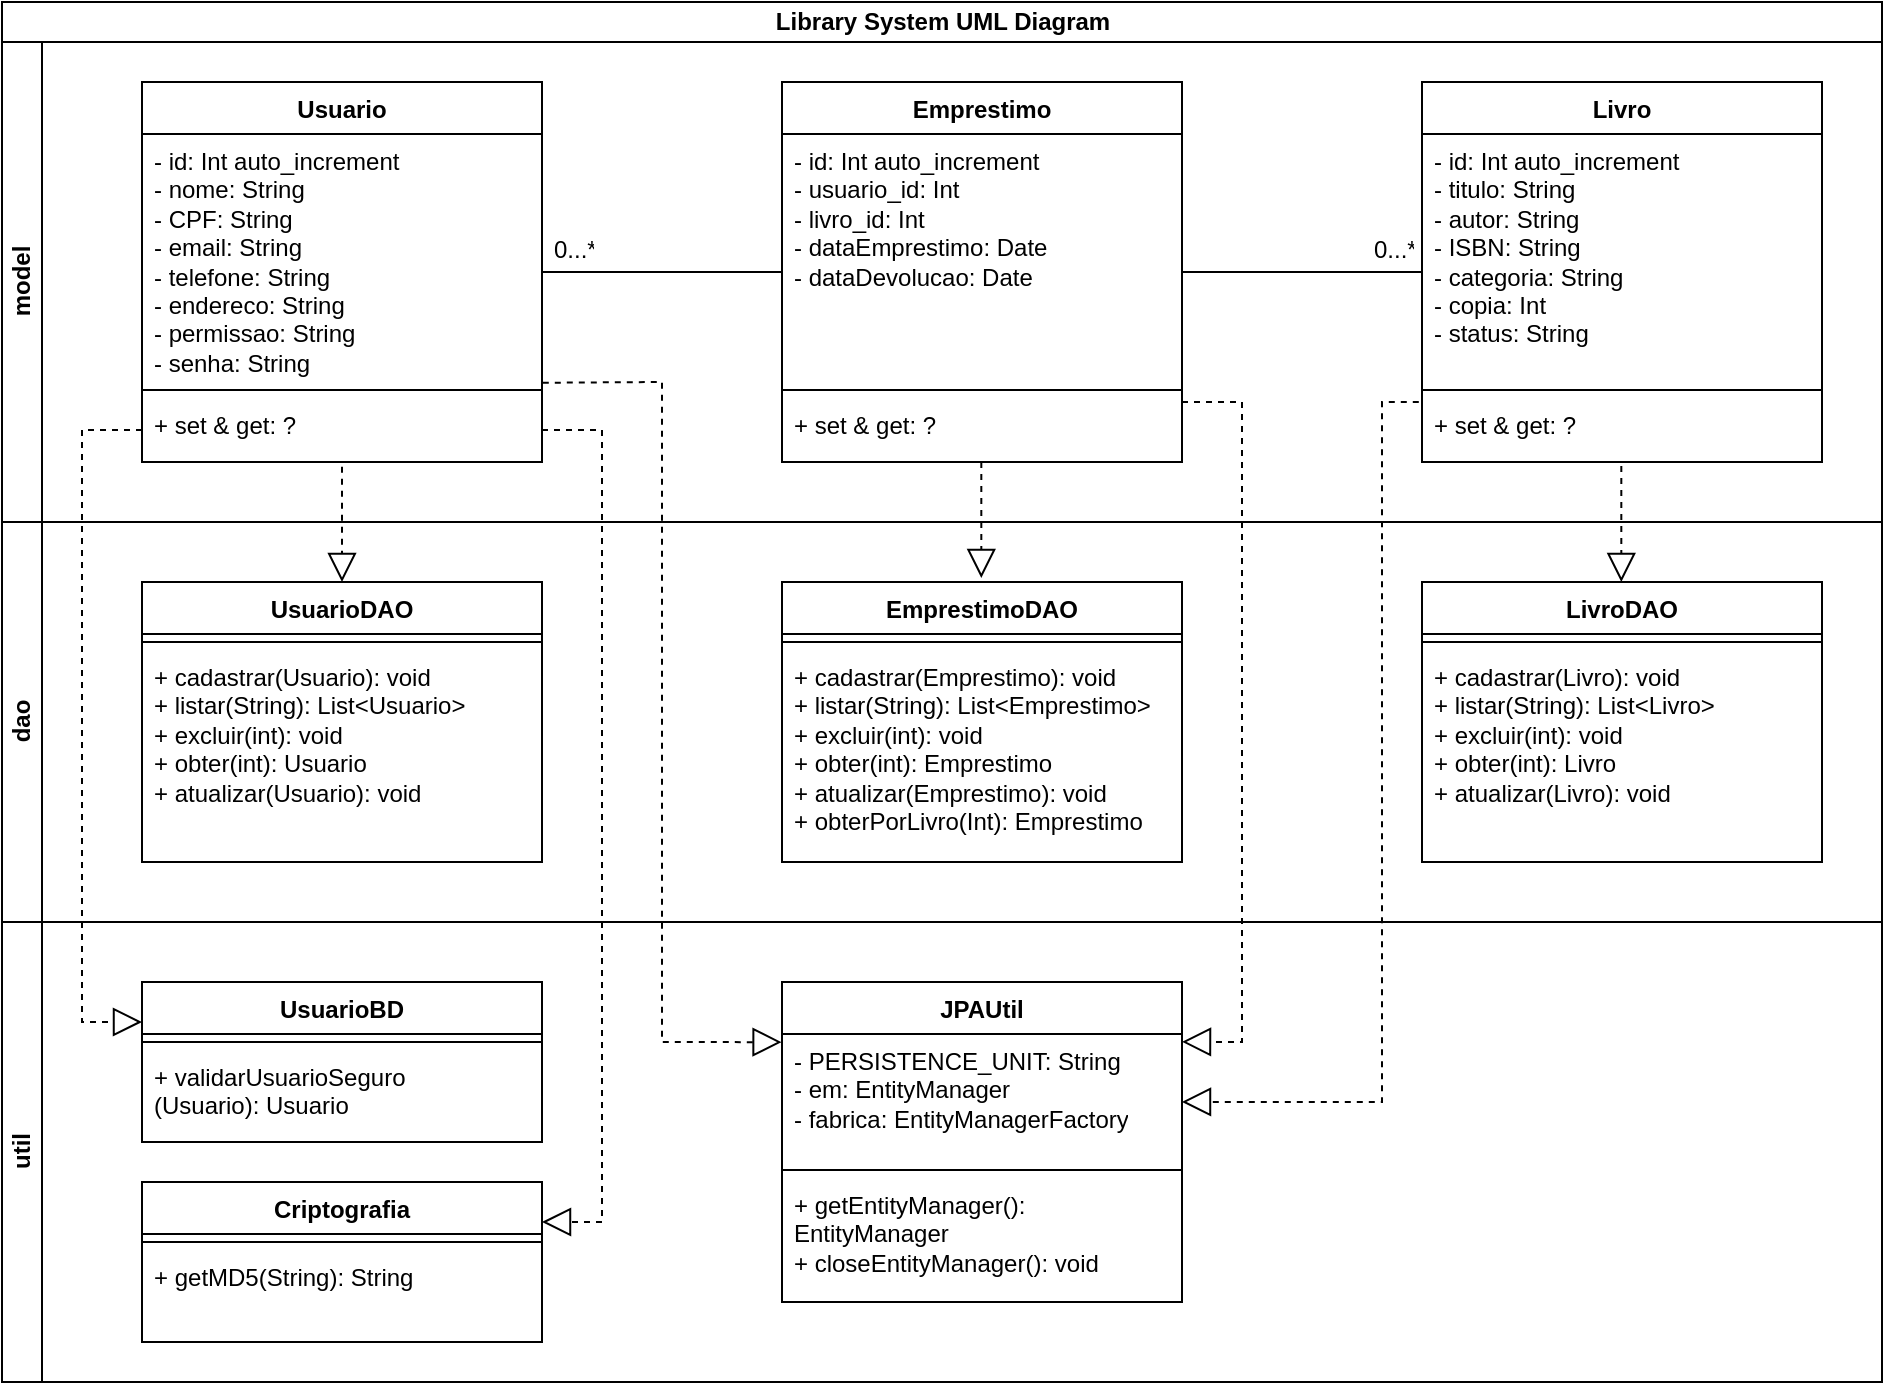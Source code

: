 <mxfile version="24.6.4" type="device">
  <diagram name="Page-1" id="e7e014a7-5840-1c2e-5031-d8a46d1fe8dd">
    <mxGraphModel dx="1434" dy="738" grid="1" gridSize="10" guides="1" tooltips="1" connect="1" arrows="1" fold="1" page="1" pageScale="1" pageWidth="1169" pageHeight="826" background="none" math="0" shadow="0">
      <root>
        <mxCell id="0" />
        <mxCell id="1" parent="0" />
        <mxCell id="g2pflZfeuzNcTQA4xTUA-43" value="Usuario" style="swimlane;fontStyle=1;align=center;verticalAlign=top;childLayout=stackLayout;horizontal=1;startSize=26;horizontalStack=0;resizeParent=1;resizeParentMax=0;resizeLast=0;collapsible=1;marginBottom=0;whiteSpace=wrap;html=1;" vertex="1" parent="1">
          <mxGeometry x="90" y="70" width="200" height="190" as="geometry" />
        </mxCell>
        <mxCell id="g2pflZfeuzNcTQA4xTUA-44" value="- id: Int auto_increment&lt;div&gt;- nome: String&lt;/div&gt;&lt;div&gt;- CPF: String&lt;/div&gt;&lt;div&gt;- email: String&lt;/div&gt;&lt;div&gt;- telefone: String&lt;/div&gt;&lt;div&gt;- endereco: String&lt;/div&gt;&lt;div&gt;- permissao: String&lt;/div&gt;&lt;div&gt;- senha: String&lt;/div&gt;" style="text;strokeColor=none;fillColor=none;align=left;verticalAlign=top;spacingLeft=4;spacingRight=4;overflow=hidden;rotatable=0;points=[[0,0.5],[1,0.5]];portConstraint=eastwest;whiteSpace=wrap;html=1;" vertex="1" parent="g2pflZfeuzNcTQA4xTUA-43">
          <mxGeometry y="26" width="200" height="124" as="geometry" />
        </mxCell>
        <mxCell id="g2pflZfeuzNcTQA4xTUA-45" value="" style="line;strokeWidth=1;fillColor=none;align=left;verticalAlign=middle;spacingTop=-1;spacingLeft=3;spacingRight=3;rotatable=0;labelPosition=right;points=[];portConstraint=eastwest;strokeColor=inherit;" vertex="1" parent="g2pflZfeuzNcTQA4xTUA-43">
          <mxGeometry y="150" width="200" height="8" as="geometry" />
        </mxCell>
        <mxCell id="g2pflZfeuzNcTQA4xTUA-46" value="+ set &amp;amp; get: ?" style="text;strokeColor=none;fillColor=none;align=left;verticalAlign=top;spacingLeft=4;spacingRight=4;overflow=hidden;rotatable=0;points=[[0,0.5],[1,0.5]];portConstraint=eastwest;whiteSpace=wrap;html=1;" vertex="1" parent="g2pflZfeuzNcTQA4xTUA-43">
          <mxGeometry y="158" width="200" height="32" as="geometry" />
        </mxCell>
        <mxCell id="g2pflZfeuzNcTQA4xTUA-47" value="Livro" style="swimlane;fontStyle=1;align=center;verticalAlign=top;childLayout=stackLayout;horizontal=1;startSize=26;horizontalStack=0;resizeParent=1;resizeParentMax=0;resizeLast=0;collapsible=1;marginBottom=0;whiteSpace=wrap;html=1;" vertex="1" parent="1">
          <mxGeometry x="730" y="70" width="200" height="190" as="geometry" />
        </mxCell>
        <mxCell id="g2pflZfeuzNcTQA4xTUA-48" value="- id: Int auto_increment&lt;div&gt;- titulo: String&lt;/div&gt;&lt;div&gt;- autor: String&lt;/div&gt;&lt;div&gt;- ISBN: String&lt;/div&gt;&lt;div&gt;- categoria: String&lt;/div&gt;&lt;div&gt;- copia: Int&lt;/div&gt;&lt;div&gt;- status: String&lt;/div&gt;" style="text;strokeColor=none;fillColor=none;align=left;verticalAlign=top;spacingLeft=4;spacingRight=4;overflow=hidden;rotatable=0;points=[[0,0.5],[1,0.5]];portConstraint=eastwest;whiteSpace=wrap;html=1;" vertex="1" parent="g2pflZfeuzNcTQA4xTUA-47">
          <mxGeometry y="26" width="200" height="124" as="geometry" />
        </mxCell>
        <mxCell id="g2pflZfeuzNcTQA4xTUA-49" value="" style="line;strokeWidth=1;fillColor=none;align=left;verticalAlign=middle;spacingTop=-1;spacingLeft=3;spacingRight=3;rotatable=0;labelPosition=right;points=[];portConstraint=eastwest;strokeColor=inherit;" vertex="1" parent="g2pflZfeuzNcTQA4xTUA-47">
          <mxGeometry y="150" width="200" height="8" as="geometry" />
        </mxCell>
        <mxCell id="g2pflZfeuzNcTQA4xTUA-50" value="+ set &amp;amp; get: ?" style="text;strokeColor=none;fillColor=none;align=left;verticalAlign=top;spacingLeft=4;spacingRight=4;overflow=hidden;rotatable=0;points=[[0,0.5],[1,0.5]];portConstraint=eastwest;whiteSpace=wrap;html=1;" vertex="1" parent="g2pflZfeuzNcTQA4xTUA-47">
          <mxGeometry y="158" width="200" height="32" as="geometry" />
        </mxCell>
        <mxCell id="g2pflZfeuzNcTQA4xTUA-51" value="Emprestimo" style="swimlane;fontStyle=1;align=center;verticalAlign=top;childLayout=stackLayout;horizontal=1;startSize=26;horizontalStack=0;resizeParent=1;resizeParentMax=0;resizeLast=0;collapsible=1;marginBottom=0;whiteSpace=wrap;html=1;" vertex="1" parent="1">
          <mxGeometry x="410" y="70" width="200" height="190" as="geometry" />
        </mxCell>
        <mxCell id="g2pflZfeuzNcTQA4xTUA-52" value="- id: Int auto_increment&lt;div&gt;- usuario_id: Int&lt;/div&gt;&lt;div&gt;- livro_id: Int&lt;/div&gt;&lt;div&gt;- dataEmprestimo: Date&lt;/div&gt;&lt;div&gt;- dataDevolucao: Date&lt;/div&gt;" style="text;strokeColor=none;fillColor=none;align=left;verticalAlign=top;spacingLeft=4;spacingRight=4;overflow=hidden;rotatable=0;points=[[0,0.5],[1,0.5]];portConstraint=eastwest;whiteSpace=wrap;html=1;" vertex="1" parent="g2pflZfeuzNcTQA4xTUA-51">
          <mxGeometry y="26" width="200" height="124" as="geometry" />
        </mxCell>
        <mxCell id="g2pflZfeuzNcTQA4xTUA-53" value="" style="line;strokeWidth=1;fillColor=none;align=left;verticalAlign=middle;spacingTop=-1;spacingLeft=3;spacingRight=3;rotatable=0;labelPosition=right;points=[];portConstraint=eastwest;strokeColor=inherit;" vertex="1" parent="g2pflZfeuzNcTQA4xTUA-51">
          <mxGeometry y="150" width="200" height="8" as="geometry" />
        </mxCell>
        <mxCell id="g2pflZfeuzNcTQA4xTUA-54" value="+ set &amp;amp; get: ?" style="text;strokeColor=none;fillColor=none;align=left;verticalAlign=top;spacingLeft=4;spacingRight=4;overflow=hidden;rotatable=0;points=[[0,0.5],[1,0.5]];portConstraint=eastwest;whiteSpace=wrap;html=1;" vertex="1" parent="g2pflZfeuzNcTQA4xTUA-51">
          <mxGeometry y="158" width="200" height="32" as="geometry" />
        </mxCell>
        <mxCell id="g2pflZfeuzNcTQA4xTUA-60" value="LivroDAO" style="swimlane;fontStyle=1;align=center;verticalAlign=top;childLayout=stackLayout;horizontal=1;startSize=26;horizontalStack=0;resizeParent=1;resizeParentMax=0;resizeLast=0;collapsible=1;marginBottom=0;whiteSpace=wrap;html=1;" vertex="1" parent="1">
          <mxGeometry x="730" y="320" width="200" height="140" as="geometry" />
        </mxCell>
        <mxCell id="g2pflZfeuzNcTQA4xTUA-62" value="" style="line;strokeWidth=1;fillColor=none;align=left;verticalAlign=middle;spacingTop=-1;spacingLeft=3;spacingRight=3;rotatable=0;labelPosition=right;points=[];portConstraint=eastwest;strokeColor=inherit;" vertex="1" parent="g2pflZfeuzNcTQA4xTUA-60">
          <mxGeometry y="26" width="200" height="8" as="geometry" />
        </mxCell>
        <mxCell id="g2pflZfeuzNcTQA4xTUA-63" value="+ cadastrar(Livro): void&lt;div&gt;+ listar(String): List&amp;lt;Livro&amp;gt;&lt;/div&gt;&lt;div&gt;+ excluir(int): void&lt;/div&gt;&lt;div&gt;+ obter(int): Livro&lt;br&gt;+ atualizar(Livro): void&lt;br&gt;&lt;div&gt;&lt;br&gt;&lt;/div&gt;&lt;/div&gt;" style="text;strokeColor=none;fillColor=none;align=left;verticalAlign=top;spacingLeft=4;spacingRight=4;overflow=hidden;rotatable=0;points=[[0,0.5],[1,0.5]];portConstraint=eastwest;whiteSpace=wrap;html=1;" vertex="1" parent="g2pflZfeuzNcTQA4xTUA-60">
          <mxGeometry y="34" width="200" height="106" as="geometry" />
        </mxCell>
        <mxCell id="g2pflZfeuzNcTQA4xTUA-64" value="UsuarioDAO" style="swimlane;fontStyle=1;align=center;verticalAlign=top;childLayout=stackLayout;horizontal=1;startSize=26;horizontalStack=0;resizeParent=1;resizeParentMax=0;resizeLast=0;collapsible=1;marginBottom=0;whiteSpace=wrap;html=1;" vertex="1" parent="1">
          <mxGeometry x="90" y="320" width="200" height="140" as="geometry" />
        </mxCell>
        <mxCell id="g2pflZfeuzNcTQA4xTUA-65" value="" style="line;strokeWidth=1;fillColor=none;align=left;verticalAlign=middle;spacingTop=-1;spacingLeft=3;spacingRight=3;rotatable=0;labelPosition=right;points=[];portConstraint=eastwest;strokeColor=inherit;" vertex="1" parent="g2pflZfeuzNcTQA4xTUA-64">
          <mxGeometry y="26" width="200" height="8" as="geometry" />
        </mxCell>
        <mxCell id="g2pflZfeuzNcTQA4xTUA-66" value="+ cadastrar(Usuario): void&lt;div&gt;+ listar(String): List&amp;lt;Usuario&amp;gt;&lt;/div&gt;&lt;div&gt;+ excluir(int): void&lt;/div&gt;&lt;div&gt;+ obter(int): Usuario&lt;br&gt;+ atualizar(Usuario): void&lt;br&gt;&lt;div&gt;&lt;br&gt;&lt;/div&gt;&lt;/div&gt;" style="text;strokeColor=none;fillColor=none;align=left;verticalAlign=top;spacingLeft=4;spacingRight=4;overflow=hidden;rotatable=0;points=[[0,0.5],[1,0.5]];portConstraint=eastwest;whiteSpace=wrap;html=1;" vertex="1" parent="g2pflZfeuzNcTQA4xTUA-64">
          <mxGeometry y="34" width="200" height="106" as="geometry" />
        </mxCell>
        <mxCell id="g2pflZfeuzNcTQA4xTUA-67" value="EmprestimoDAO" style="swimlane;fontStyle=1;align=center;verticalAlign=top;childLayout=stackLayout;horizontal=1;startSize=26;horizontalStack=0;resizeParent=1;resizeParentMax=0;resizeLast=0;collapsible=1;marginBottom=0;whiteSpace=wrap;html=1;" vertex="1" parent="1">
          <mxGeometry x="410" y="320" width="200" height="140" as="geometry" />
        </mxCell>
        <mxCell id="g2pflZfeuzNcTQA4xTUA-68" value="" style="line;strokeWidth=1;fillColor=none;align=left;verticalAlign=middle;spacingTop=-1;spacingLeft=3;spacingRight=3;rotatable=0;labelPosition=right;points=[];portConstraint=eastwest;strokeColor=inherit;" vertex="1" parent="g2pflZfeuzNcTQA4xTUA-67">
          <mxGeometry y="26" width="200" height="8" as="geometry" />
        </mxCell>
        <mxCell id="g2pflZfeuzNcTQA4xTUA-69" value="+ cadastrar(Emprestimo): void&lt;div&gt;+ listar(String): List&amp;lt;Emprestimo&amp;gt;&lt;/div&gt;&lt;div&gt;+ excluir(int): void&lt;/div&gt;&lt;div&gt;+ obter(int): Emprestimo&lt;br&gt;+ atualizar(Emprestimo): void&lt;/div&gt;&lt;div&gt;+ obterPorLivro(Int): Emprestimo&lt;/div&gt;&lt;div&gt;&lt;br&gt;&lt;div&gt;&lt;br&gt;&lt;/div&gt;&lt;/div&gt;" style="text;strokeColor=none;fillColor=none;align=left;verticalAlign=top;spacingLeft=4;spacingRight=4;overflow=hidden;rotatable=0;points=[[0,0.5],[1,0.5]];portConstraint=eastwest;whiteSpace=wrap;html=1;" vertex="1" parent="g2pflZfeuzNcTQA4xTUA-67">
          <mxGeometry y="34" width="200" height="106" as="geometry" />
        </mxCell>
        <mxCell id="g2pflZfeuzNcTQA4xTUA-70" value="UsuarioBD" style="swimlane;fontStyle=1;align=center;verticalAlign=top;childLayout=stackLayout;horizontal=1;startSize=26;horizontalStack=0;resizeParent=1;resizeParentMax=0;resizeLast=0;collapsible=1;marginBottom=0;whiteSpace=wrap;html=1;" vertex="1" parent="1">
          <mxGeometry x="90" y="520" width="200" height="80" as="geometry" />
        </mxCell>
        <mxCell id="g2pflZfeuzNcTQA4xTUA-71" value="" style="line;strokeWidth=1;fillColor=none;align=left;verticalAlign=middle;spacingTop=-1;spacingLeft=3;spacingRight=3;rotatable=0;labelPosition=right;points=[];portConstraint=eastwest;strokeColor=inherit;" vertex="1" parent="g2pflZfeuzNcTQA4xTUA-70">
          <mxGeometry y="26" width="200" height="8" as="geometry" />
        </mxCell>
        <mxCell id="g2pflZfeuzNcTQA4xTUA-72" value="+ validarUsuarioSeguro&lt;div&gt;(Usuario):&amp;nbsp;&lt;span style=&quot;background-color: initial;&quot;&gt;Usuario&lt;/span&gt;&lt;div&gt;&lt;div&gt;&lt;div&gt;&lt;br&gt;&lt;/div&gt;&lt;/div&gt;&lt;/div&gt;&lt;/div&gt;" style="text;strokeColor=none;fillColor=none;align=left;verticalAlign=top;spacingLeft=4;spacingRight=4;overflow=hidden;rotatable=0;points=[[0,0.5],[1,0.5]];portConstraint=eastwest;whiteSpace=wrap;html=1;" vertex="1" parent="g2pflZfeuzNcTQA4xTUA-70">
          <mxGeometry y="34" width="200" height="46" as="geometry" />
        </mxCell>
        <mxCell id="g2pflZfeuzNcTQA4xTUA-76" value="Criptografia" style="swimlane;fontStyle=1;align=center;verticalAlign=top;childLayout=stackLayout;horizontal=1;startSize=26;horizontalStack=0;resizeParent=1;resizeParentMax=0;resizeLast=0;collapsible=1;marginBottom=0;whiteSpace=wrap;html=1;" vertex="1" parent="1">
          <mxGeometry x="90" y="620" width="200" height="80" as="geometry" />
        </mxCell>
        <mxCell id="g2pflZfeuzNcTQA4xTUA-77" value="" style="line;strokeWidth=1;fillColor=none;align=left;verticalAlign=middle;spacingTop=-1;spacingLeft=3;spacingRight=3;rotatable=0;labelPosition=right;points=[];portConstraint=eastwest;strokeColor=inherit;" vertex="1" parent="g2pflZfeuzNcTQA4xTUA-76">
          <mxGeometry y="26" width="200" height="8" as="geometry" />
        </mxCell>
        <mxCell id="g2pflZfeuzNcTQA4xTUA-78" value="&lt;div&gt;&lt;div&gt;&lt;div&gt;&lt;div&gt;+ getMD5(String): String&lt;/div&gt;&lt;/div&gt;&lt;/div&gt;&lt;/div&gt;" style="text;strokeColor=none;fillColor=none;align=left;verticalAlign=top;spacingLeft=4;spacingRight=4;overflow=hidden;rotatable=0;points=[[0,0.5],[1,0.5]];portConstraint=eastwest;whiteSpace=wrap;html=1;" vertex="1" parent="g2pflZfeuzNcTQA4xTUA-76">
          <mxGeometry y="34" width="200" height="46" as="geometry" />
        </mxCell>
        <mxCell id="g2pflZfeuzNcTQA4xTUA-82" value="JPAUtil" style="swimlane;fontStyle=1;align=center;verticalAlign=top;childLayout=stackLayout;horizontal=1;startSize=26;horizontalStack=0;resizeParent=1;resizeParentMax=0;resizeLast=0;collapsible=1;marginBottom=0;whiteSpace=wrap;html=1;" vertex="1" parent="1">
          <mxGeometry x="410" y="520" width="200" height="160" as="geometry" />
        </mxCell>
        <mxCell id="g2pflZfeuzNcTQA4xTUA-83" value="- PERSISTENCE_UNIT: String&lt;div&gt;- em: EntityManager&lt;/div&gt;&lt;div&gt;- fabrica: EntityManagerFactory&lt;/div&gt;" style="text;strokeColor=none;fillColor=none;align=left;verticalAlign=top;spacingLeft=4;spacingRight=4;overflow=hidden;rotatable=0;points=[[0,0.5],[1,0.5]];portConstraint=eastwest;whiteSpace=wrap;html=1;" vertex="1" parent="g2pflZfeuzNcTQA4xTUA-82">
          <mxGeometry y="26" width="200" height="64" as="geometry" />
        </mxCell>
        <mxCell id="g2pflZfeuzNcTQA4xTUA-84" value="" style="line;strokeWidth=1;fillColor=none;align=left;verticalAlign=middle;spacingTop=-1;spacingLeft=3;spacingRight=3;rotatable=0;labelPosition=right;points=[];portConstraint=eastwest;strokeColor=inherit;" vertex="1" parent="g2pflZfeuzNcTQA4xTUA-82">
          <mxGeometry y="90" width="200" height="8" as="geometry" />
        </mxCell>
        <mxCell id="g2pflZfeuzNcTQA4xTUA-85" value="+ getEntityManager(): EntityManager&lt;div&gt;+ closeEntityManager(): void&lt;/div&gt;" style="text;strokeColor=none;fillColor=none;align=left;verticalAlign=top;spacingLeft=4;spacingRight=4;overflow=hidden;rotatable=0;points=[[0,0.5],[1,0.5]];portConstraint=eastwest;whiteSpace=wrap;html=1;" vertex="1" parent="g2pflZfeuzNcTQA4xTUA-82">
          <mxGeometry y="98" width="200" height="62" as="geometry" />
        </mxCell>
        <mxCell id="g2pflZfeuzNcTQA4xTUA-89" value="" style="line;strokeWidth=1;fillColor=none;align=left;verticalAlign=middle;spacingTop=-1;spacingLeft=3;spacingRight=3;rotatable=0;labelPosition=right;points=[];portConstraint=eastwest;strokeColor=inherit;" vertex="1" parent="1">
          <mxGeometry x="610" y="161" width="120" height="8" as="geometry" />
        </mxCell>
        <mxCell id="g2pflZfeuzNcTQA4xTUA-90" value="0...*" style="text;strokeColor=none;fillColor=none;align=left;verticalAlign=middle;spacingLeft=4;spacingRight=4;overflow=hidden;points=[[0,0.5],[1,0.5]];portConstraint=eastwest;rotatable=0;whiteSpace=wrap;html=1;" vertex="1" parent="1">
          <mxGeometry x="700" y="139" width="30" height="30" as="geometry" />
        </mxCell>
        <mxCell id="g2pflZfeuzNcTQA4xTUA-91" value="" style="line;strokeWidth=1;fillColor=none;align=left;verticalAlign=middle;spacingTop=-1;spacingLeft=3;spacingRight=3;rotatable=0;labelPosition=right;points=[];portConstraint=eastwest;strokeColor=inherit;" vertex="1" parent="1">
          <mxGeometry x="290" y="161" width="120" height="8" as="geometry" />
        </mxCell>
        <mxCell id="g2pflZfeuzNcTQA4xTUA-92" value="0...*" style="text;strokeColor=none;fillColor=none;align=left;verticalAlign=middle;spacingLeft=4;spacingRight=4;overflow=hidden;points=[[0,0.5],[1,0.5]];portConstraint=eastwest;rotatable=0;whiteSpace=wrap;html=1;" vertex="1" parent="1">
          <mxGeometry x="290" y="139" width="30" height="30" as="geometry" />
        </mxCell>
        <mxCell id="g2pflZfeuzNcTQA4xTUA-93" value="" style="endArrow=block;dashed=1;endFill=0;endSize=12;html=1;rounded=0;entryX=0.5;entryY=0;entryDx=0;entryDy=0;exitX=0.5;exitY=1.074;exitDx=0;exitDy=0;exitPerimeter=0;" edge="1" parent="1" source="g2pflZfeuzNcTQA4xTUA-46" target="g2pflZfeuzNcTQA4xTUA-64">
          <mxGeometry width="160" relative="1" as="geometry">
            <mxPoint x="200" y="280" as="sourcePoint" />
            <mxPoint x="250" y="510" as="targetPoint" />
          </mxGeometry>
        </mxCell>
        <mxCell id="g2pflZfeuzNcTQA4xTUA-94" value="" style="endArrow=block;dashed=1;endFill=0;endSize=12;html=1;rounded=0;entryX=0.5;entryY=0;entryDx=0;entryDy=0;exitX=0.5;exitY=1.074;exitDx=0;exitDy=0;exitPerimeter=0;" edge="1" parent="1">
          <mxGeometry width="160" relative="1" as="geometry">
            <mxPoint x="509.66" y="260" as="sourcePoint" />
            <mxPoint x="509.66" y="318" as="targetPoint" />
          </mxGeometry>
        </mxCell>
        <mxCell id="g2pflZfeuzNcTQA4xTUA-95" value="" style="endArrow=block;dashed=1;endFill=0;endSize=12;html=1;rounded=0;entryX=0.5;entryY=0;entryDx=0;entryDy=0;exitX=0.5;exitY=1.074;exitDx=0;exitDy=0;exitPerimeter=0;" edge="1" parent="1">
          <mxGeometry width="160" relative="1" as="geometry">
            <mxPoint x="829.66" y="262" as="sourcePoint" />
            <mxPoint x="829.66" y="320" as="targetPoint" />
          </mxGeometry>
        </mxCell>
        <mxCell id="g2pflZfeuzNcTQA4xTUA-96" value="" style="endArrow=block;dashed=1;endFill=0;endSize=12;html=1;rounded=0;exitX=1;exitY=0.5;exitDx=0;exitDy=0;entryX=1;entryY=0.25;entryDx=0;entryDy=0;" edge="1" parent="1" source="g2pflZfeuzNcTQA4xTUA-46" target="g2pflZfeuzNcTQA4xTUA-76">
          <mxGeometry width="160" relative="1" as="geometry">
            <mxPoint x="330" y="260" as="sourcePoint" />
            <mxPoint x="310" y="660" as="targetPoint" />
            <Array as="points">
              <mxPoint x="320" y="244" />
              <mxPoint x="320" y="640" />
            </Array>
          </mxGeometry>
        </mxCell>
        <mxCell id="g2pflZfeuzNcTQA4xTUA-97" value="" style="endArrow=block;dashed=1;endFill=0;endSize=12;html=1;rounded=0;exitX=1.002;exitY=1.003;exitDx=0;exitDy=0;entryX=-0.001;entryY=0.064;entryDx=0;entryDy=0;exitPerimeter=0;entryPerimeter=0;" edge="1" parent="1" source="g2pflZfeuzNcTQA4xTUA-44" target="g2pflZfeuzNcTQA4xTUA-83">
          <mxGeometry width="160" relative="1" as="geometry">
            <mxPoint x="310" y="224" as="sourcePoint" />
            <mxPoint x="310" y="480" as="targetPoint" />
            <Array as="points">
              <mxPoint x="350" y="220" />
              <mxPoint x="350" y="550" />
            </Array>
          </mxGeometry>
        </mxCell>
        <mxCell id="g2pflZfeuzNcTQA4xTUA-98" value="" style="endArrow=block;dashed=1;endFill=0;endSize=12;html=1;rounded=0;exitX=1;exitY=0.5;exitDx=0;exitDy=0;entryX=1;entryY=0.061;entryDx=0;entryDy=0;entryPerimeter=0;" edge="1" parent="1" target="g2pflZfeuzNcTQA4xTUA-83">
          <mxGeometry width="160" relative="1" as="geometry">
            <mxPoint x="610" y="230" as="sourcePoint" />
            <mxPoint x="610" y="526" as="targetPoint" />
            <Array as="points">
              <mxPoint x="640" y="230" />
              <mxPoint x="640" y="550" />
            </Array>
          </mxGeometry>
        </mxCell>
        <mxCell id="g2pflZfeuzNcTQA4xTUA-99" value="" style="endArrow=block;dashed=1;endFill=0;endSize=12;html=1;rounded=0;exitX=-0.008;exitY=0.063;exitDx=0;exitDy=0;entryX=1;entryY=0.531;entryDx=0;entryDy=0;exitPerimeter=0;entryPerimeter=0;" edge="1" parent="1" source="g2pflZfeuzNcTQA4xTUA-50" target="g2pflZfeuzNcTQA4xTUA-83">
          <mxGeometry width="160" relative="1" as="geometry">
            <mxPoint x="930" y="230" as="sourcePoint" />
            <mxPoint x="930" y="526" as="targetPoint" />
            <Array as="points">
              <mxPoint x="710" y="230" />
              <mxPoint x="710" y="580" />
            </Array>
          </mxGeometry>
        </mxCell>
        <mxCell id="g2pflZfeuzNcTQA4xTUA-102" value="" style="endArrow=block;dashed=1;endFill=0;endSize=12;html=1;rounded=0;exitX=0;exitY=0.5;exitDx=0;exitDy=0;entryX=0;entryY=0.25;entryDx=0;entryDy=0;" edge="1" parent="1" source="g2pflZfeuzNcTQA4xTUA-46" target="g2pflZfeuzNcTQA4xTUA-70">
          <mxGeometry width="160" relative="1" as="geometry">
            <mxPoint x="70" y="240" as="sourcePoint" />
            <mxPoint x="70" y="470" as="targetPoint" />
            <Array as="points">
              <mxPoint x="60" y="244" />
              <mxPoint x="60" y="540" />
            </Array>
          </mxGeometry>
        </mxCell>
        <mxCell id="g2pflZfeuzNcTQA4xTUA-105" value="Library System UML Diagram" style="swimlane;childLayout=stackLayout;resizeParent=1;resizeParentMax=0;horizontal=1;startSize=20;horizontalStack=0;html=1;" vertex="1" parent="1">
          <mxGeometry x="20" y="30" width="940" height="690" as="geometry" />
        </mxCell>
        <mxCell id="g2pflZfeuzNcTQA4xTUA-106" value="model" style="swimlane;startSize=20;horizontal=0;html=1;" vertex="1" parent="g2pflZfeuzNcTQA4xTUA-105">
          <mxGeometry y="20" width="940" height="240" as="geometry" />
        </mxCell>
        <mxCell id="g2pflZfeuzNcTQA4xTUA-107" value="dao" style="swimlane;startSize=20;horizontal=0;html=1;" vertex="1" parent="g2pflZfeuzNcTQA4xTUA-105">
          <mxGeometry y="260" width="940" height="200" as="geometry" />
        </mxCell>
        <mxCell id="g2pflZfeuzNcTQA4xTUA-108" value="util" style="swimlane;startSize=20;horizontal=0;html=1;" vertex="1" parent="g2pflZfeuzNcTQA4xTUA-105">
          <mxGeometry y="460" width="940" height="230" as="geometry" />
        </mxCell>
      </root>
    </mxGraphModel>
  </diagram>
</mxfile>
